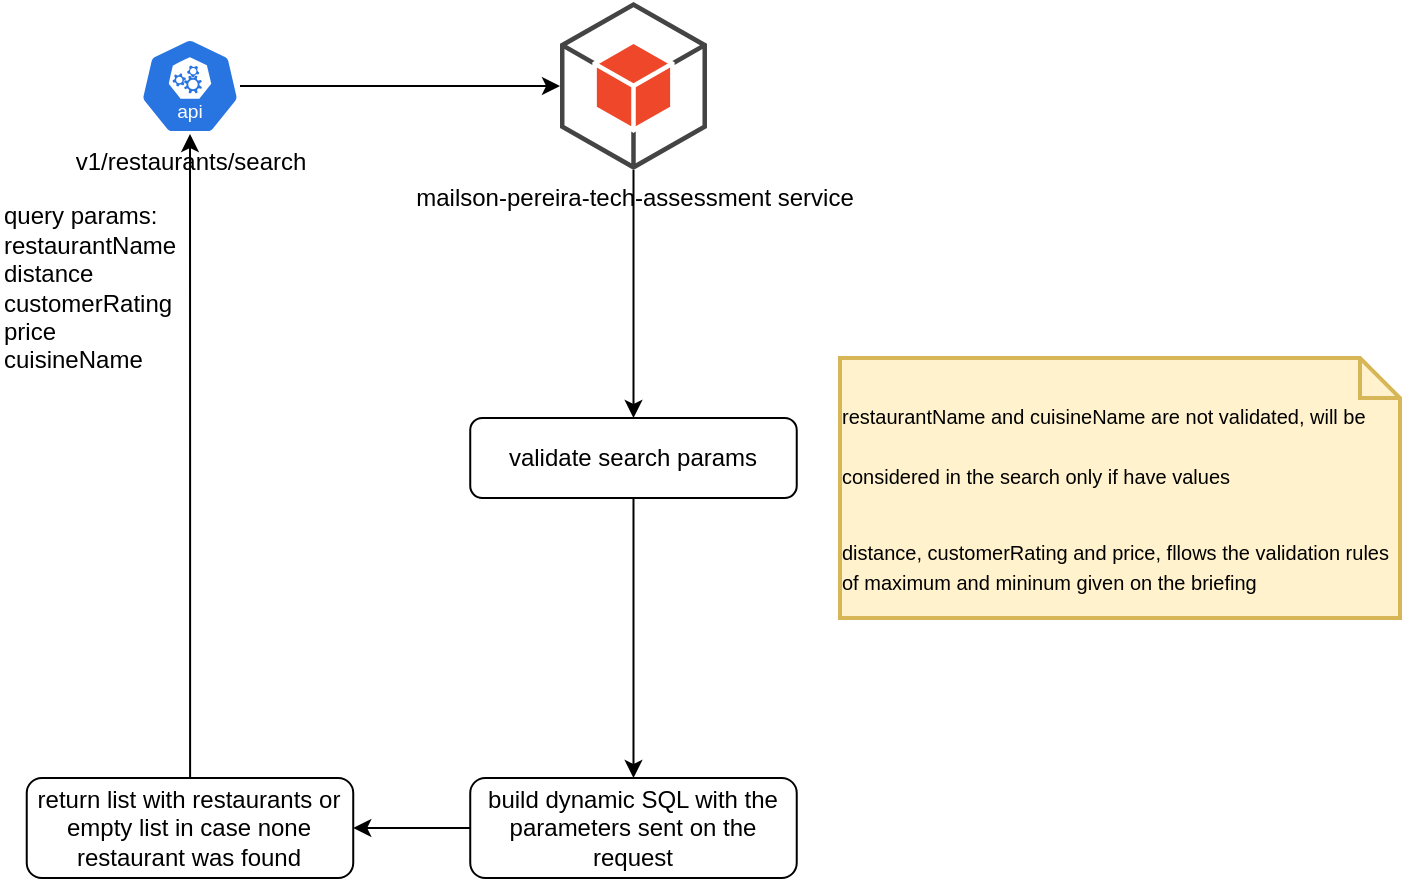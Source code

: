 <mxfile version="27.0.9" pages="2">
  <diagram name="basic-search-flow" id="5jVUsGdLiQ2pN4RaoDW4">
    <mxGraphModel dx="1042" dy="626" grid="1" gridSize="10" guides="1" tooltips="1" connect="1" arrows="1" fold="1" page="1" pageScale="1" pageWidth="827" pageHeight="1169" math="0" shadow="0">
      <root>
        <mxCell id="0" />
        <mxCell id="1" parent="0" />
        <mxCell id="YAMFlz2wYwY6W18rWxxw-9" style="edgeStyle=orthogonalEdgeStyle;rounded=0;orthogonalLoop=1;jettySize=auto;html=1;" edge="1" parent="1" source="wJlEnv_qPLAFiXEgRfv5-6" target="wJlEnv_qPLAFiXEgRfv5-7">
          <mxGeometry relative="1" as="geometry" />
        </mxCell>
        <mxCell id="wJlEnv_qPLAFiXEgRfv5-6" value="v1/restaurants/search" style="aspect=fixed;sketch=0;html=1;dashed=0;whitespace=wrap;verticalLabelPosition=bottom;verticalAlign=top;fillColor=#2875E2;strokeColor=#ffffff;points=[[0.005,0.63,0],[0.1,0.2,0],[0.9,0.2,0],[0.5,0,0],[0.995,0.63,0],[0.72,0.99,0],[0.5,1,0],[0.28,0.99,0]];shape=mxgraph.kubernetes.icon2;kubernetesLabel=1;prIcon=api" vertex="1" parent="1">
          <mxGeometry x="170" y="40" width="50" height="48" as="geometry" />
        </mxCell>
        <mxCell id="YAMFlz2wYwY6W18rWxxw-7" style="edgeStyle=orthogonalEdgeStyle;rounded=0;orthogonalLoop=1;jettySize=auto;html=1;" edge="1" parent="1" source="wJlEnv_qPLAFiXEgRfv5-7" target="YAMFlz2wYwY6W18rWxxw-1">
          <mxGeometry relative="1" as="geometry" />
        </mxCell>
        <mxCell id="wJlEnv_qPLAFiXEgRfv5-7" value="mailson-pereira-tech-assessment service" style="outlineConnect=0;dashed=0;verticalLabelPosition=bottom;verticalAlign=top;align=center;html=1;shape=mxgraph.aws3.android;fillColor=#EE472A;gradientColor=none;" vertex="1" parent="1">
          <mxGeometry x="380" y="22" width="73.5" height="84" as="geometry" />
        </mxCell>
        <mxCell id="YAMFlz2wYwY6W18rWxxw-11" style="edgeStyle=orthogonalEdgeStyle;rounded=0;orthogonalLoop=1;jettySize=auto;html=1;" edge="1" parent="1" source="YAMFlz2wYwY6W18rWxxw-1" target="YAMFlz2wYwY6W18rWxxw-10">
          <mxGeometry relative="1" as="geometry" />
        </mxCell>
        <mxCell id="YAMFlz2wYwY6W18rWxxw-1" value="validate search params" style="rounded=1;whiteSpace=wrap;html=1;" vertex="1" parent="1">
          <mxGeometry x="335.12" y="230" width="163.25" height="40" as="geometry" />
        </mxCell>
        <mxCell id="YAMFlz2wYwY6W18rWxxw-5" value="&lt;div&gt;query params:&lt;/div&gt;restaurantName&lt;div&gt;distance&lt;/div&gt;&lt;div&gt;customerRating&lt;/div&gt;&lt;div&gt;price&lt;/div&gt;&lt;div&gt;cuisineName&lt;/div&gt;" style="text;html=1;align=left;verticalAlign=middle;whiteSpace=wrap;rounded=0;" vertex="1" parent="1">
          <mxGeometry x="100" y="120" width="100" height="90" as="geometry" />
        </mxCell>
        <mxCell id="YAMFlz2wYwY6W18rWxxw-8" value="&lt;h1 style=&quot;color: rgb(0, 0, 0); text-align: left; margin-top: 0px; line-height: 24px;&quot;&gt;&lt;span style=&quot;font-size: 10px; background-color: transparent; color: light-dark(rgb(0, 0, 0), rgb(255, 255, 255)); font-weight: normal;&quot;&gt;restaurantName and cuisineName are not validated, will be considered in the search only if have values&lt;/span&gt;&lt;/h1&gt;&lt;div style=&quot;color: rgb(0, 0, 0); font-size: 12px; text-align: left;&quot;&gt;&lt;span style=&quot;background-color: transparent; color: light-dark(rgb(0, 0, 0), rgb(255, 255, 255)); line-height: 12px;&quot;&gt;&lt;font style=&quot;font-size: 10px;&quot;&gt;distance, customerRating and price, fllows the validation rules of maximum and mininum given on the briefing&lt;/font&gt;&lt;/span&gt;&lt;/div&gt;" style="shape=note;strokeWidth=2;fontSize=14;size=20;whiteSpace=wrap;html=1;fillColor=#fff2cc;strokeColor=#d6b656;fontColor=#666600;" vertex="1" parent="1">
          <mxGeometry x="520" y="200" width="280" height="130" as="geometry" />
        </mxCell>
        <mxCell id="YAMFlz2wYwY6W18rWxxw-14" style="edgeStyle=orthogonalEdgeStyle;rounded=0;orthogonalLoop=1;jettySize=auto;html=1;entryX=1;entryY=0.5;entryDx=0;entryDy=0;" edge="1" parent="1" source="YAMFlz2wYwY6W18rWxxw-10" target="YAMFlz2wYwY6W18rWxxw-13">
          <mxGeometry relative="1" as="geometry" />
        </mxCell>
        <mxCell id="YAMFlz2wYwY6W18rWxxw-10" value="build dynamic SQL with the parameters sent on the request" style="rounded=1;whiteSpace=wrap;html=1;" vertex="1" parent="1">
          <mxGeometry x="335.12" y="410" width="163.25" height="50" as="geometry" />
        </mxCell>
        <mxCell id="YAMFlz2wYwY6W18rWxxw-15" style="edgeStyle=orthogonalEdgeStyle;rounded=0;orthogonalLoop=1;jettySize=auto;html=1;" edge="1" parent="1" source="YAMFlz2wYwY6W18rWxxw-13" target="wJlEnv_qPLAFiXEgRfv5-6">
          <mxGeometry relative="1" as="geometry" />
        </mxCell>
        <mxCell id="YAMFlz2wYwY6W18rWxxw-13" value="return list with restaurants or empty list in case none restaurant was found" style="rounded=1;whiteSpace=wrap;html=1;" vertex="1" parent="1">
          <mxGeometry x="113.37" y="410" width="163.25" height="50" as="geometry" />
        </mxCell>
      </root>
    </mxGraphModel>
  </diagram>
  <diagram name="security-search-flow" id="J-4wcHRxwTNa9I95UtPH">
    <mxGraphModel dx="1042" dy="626" grid="1" gridSize="10" guides="1" tooltips="1" connect="1" arrows="1" fold="1" page="1" pageScale="1" pageWidth="827" pageHeight="1169" math="0" shadow="0">
      <root>
        <mxCell id="_5Z3uHIzTDkYja-eJro8-0" />
        <mxCell id="_5Z3uHIzTDkYja-eJro8-1" parent="_5Z3uHIzTDkYja-eJro8-0" />
        <mxCell id="NJIHuzkjTgpUsEg7PMPQ-0" style="edgeStyle=orthogonalEdgeStyle;rounded=0;orthogonalLoop=1;jettySize=auto;html=1;" parent="_5Z3uHIzTDkYja-eJro8-1" source="_5Z3uHIzTDkYja-eJro8-2" target="_5Z3uHIzTDkYja-eJro8-3" edge="1">
          <mxGeometry relative="1" as="geometry" />
        </mxCell>
        <mxCell id="_5Z3uHIzTDkYja-eJro8-2" value="User" style="shape=umlActor;verticalLabelPosition=bottom;verticalAlign=top;html=1;outlineConnect=0;" parent="_5Z3uHIzTDkYja-eJro8-1" vertex="1">
          <mxGeometry x="30" y="220" width="30" height="60" as="geometry" />
        </mxCell>
        <mxCell id="_5Z3uHIzTDkYja-eJro8-3" value="site" style="shadow=0;dashed=0;html=1;strokeColor=none;fillColor=#4495D1;labelPosition=center;verticalLabelPosition=bottom;verticalAlign=top;align=center;outlineConnect=0;shape=mxgraph.veeam.2d.web_ui;" parent="_5Z3uHIzTDkYja-eJro8-1" vertex="1">
          <mxGeometry x="193.4" y="185" width="44.8" height="42.4" as="geometry" />
        </mxCell>
        <mxCell id="_5Z3uHIzTDkYja-eJro8-4" value="mobile app" style="html=1;verticalLabelPosition=bottom;align=center;labelBackgroundColor=#ffffff;verticalAlign=top;strokeWidth=2;strokeColor=#0080F0;shadow=0;dashed=0;shape=mxgraph.ios7.icons.smartphone;" parent="_5Z3uHIzTDkYja-eJro8-1" vertex="1">
          <mxGeometry x="193.4" y="305" width="18" height="30" as="geometry" />
        </mxCell>
        <mxCell id="NJIHuzkjTgpUsEg7PMPQ-1" style="edgeStyle=orthogonalEdgeStyle;rounded=0;orthogonalLoop=1;jettySize=auto;html=1;entryX=0.033;entryY=0.547;entryDx=0;entryDy=0;entryPerimeter=0;" parent="_5Z3uHIzTDkYja-eJro8-1" source="_5Z3uHIzTDkYja-eJro8-2" target="_5Z3uHIzTDkYja-eJro8-4" edge="1">
          <mxGeometry relative="1" as="geometry" />
        </mxCell>
        <mxCell id="NJIHuzkjTgpUsEg7PMPQ-2" value="Infrastructure security layer" style="swimlane;whiteSpace=wrap;html=1;startSize=23;" parent="_5Z3uHIzTDkYja-eJro8-1" vertex="1">
          <mxGeometry x="470" y="10" width="1160" height="410" as="geometry" />
        </mxCell>
        <mxCell id="_5Z3uHIzTDkYja-eJro8-6" value="mailson-pereira-tech-assessment service" style="outlineConnect=0;dashed=0;verticalLabelPosition=bottom;verticalAlign=top;align=center;html=1;shape=mxgraph.aws3.android;fillColor=#EE472A;gradientColor=none;" parent="NJIHuzkjTgpUsEg7PMPQ-2" vertex="1">
          <mxGeometry x="740" y="207" width="73.5" height="84" as="geometry" />
        </mxCell>
        <mxCell id="NJIHuzkjTgpUsEg7PMPQ-17" style="edgeStyle=orthogonalEdgeStyle;rounded=0;orthogonalLoop=1;jettySize=auto;html=1;" parent="NJIHuzkjTgpUsEg7PMPQ-2" source="_5Z3uHIzTDkYja-eJro8-5" target="_5Z3uHIzTDkYja-eJro8-6" edge="1">
          <mxGeometry relative="1" as="geometry" />
        </mxCell>
        <mxCell id="_5Z3uHIzTDkYja-eJro8-5" value="v1/restaurants/search" style="aspect=fixed;sketch=0;html=1;dashed=0;whitespace=wrap;verticalLabelPosition=bottom;verticalAlign=top;fillColor=#2875E2;strokeColor=#ffffff;points=[[0.005,0.63,0],[0.1,0.2,0],[0.9,0.2,0],[0.5,0,0],[0.995,0.63,0],[0.72,0.99,0],[0.5,1,0],[0.28,0.99,0]];shape=mxgraph.kubernetes.icon2;kubernetesLabel=1;prIcon=api" parent="NJIHuzkjTgpUsEg7PMPQ-2" vertex="1">
          <mxGeometry x="550" y="225" width="50" height="48" as="geometry" />
        </mxCell>
        <mxCell id="NJIHuzkjTgpUsEg7PMPQ-14" style="edgeStyle=orthogonalEdgeStyle;rounded=0;orthogonalLoop=1;jettySize=auto;html=1;" parent="NJIHuzkjTgpUsEg7PMPQ-2" source="NJIHuzkjTgpUsEg7PMPQ-3" target="NJIHuzkjTgpUsEg7PMPQ-11" edge="1">
          <mxGeometry relative="1" as="geometry" />
        </mxCell>
        <mxCell id="NJIHuzkjTgpUsEg7PMPQ-3" value="secure gateway" style="sketch=0;points=[[0,0,0],[0.25,0,0],[0.5,0,0],[0.75,0,0],[1,0,0],[0,1,0],[0.25,1,0],[0.5,1,0],[0.75,1,0],[1,1,0],[0,0.25,0],[0,0.5,0],[0,0.75,0],[1,0.25,0],[1,0.5,0],[1,0.75,0]];outlineConnect=0;fontColor=#232F3E;fillColor=#E7157B;strokeColor=#ffffff;dashed=0;verticalLabelPosition=bottom;verticalAlign=top;align=center;html=1;fontSize=12;fontStyle=0;aspect=fixed;shape=mxgraph.aws4.resourceIcon;resIcon=mxgraph.aws4.api_gateway;" parent="NJIHuzkjTgpUsEg7PMPQ-2" vertex="1">
          <mxGeometry x="110" y="210" width="78" height="78" as="geometry" />
        </mxCell>
        <mxCell id="NJIHuzkjTgpUsEg7PMPQ-4" value="we can have routes and specific permissions to the each route" style="text;html=1;align=center;verticalAlign=middle;whiteSpace=wrap;rounded=0;" parent="NJIHuzkjTgpUsEg7PMPQ-2" vertex="1">
          <mxGeometry x="64" y="318" width="180" height="30" as="geometry" />
        </mxCell>
        <mxCell id="NJIHuzkjTgpUsEg7PMPQ-16" style="edgeStyle=orthogonalEdgeStyle;rounded=0;orthogonalLoop=1;jettySize=auto;html=1;" parent="NJIHuzkjTgpUsEg7PMPQ-2" source="NJIHuzkjTgpUsEg7PMPQ-11" target="_5Z3uHIzTDkYja-eJro8-5" edge="1">
          <mxGeometry relative="1" as="geometry" />
        </mxCell>
        <mxCell id="NJIHuzkjTgpUsEg7PMPQ-11" value="back-for-front-service" style="outlineConnect=0;dashed=0;verticalLabelPosition=bottom;verticalAlign=top;align=center;html=1;shape=mxgraph.aws3.android;fillColor=#EE472A;gradientColor=none;" parent="NJIHuzkjTgpUsEg7PMPQ-2" vertex="1">
          <mxGeometry x="318.25" y="207" width="73.5" height="84" as="geometry" />
        </mxCell>
        <mxCell id="NJIHuzkjTgpUsEg7PMPQ-15" value="as an extra security layer, we can use AWS Cognito and Spring Security, to consume the API needs to get&amp;nbsp; valid token&lt;div&gt;In my personal opinion, once the infrastructure and gateway are both with strong security layer, Cognito will not be needed, simplify the consume for other services&lt;/div&gt;" style="text;html=1;align=center;verticalAlign=middle;whiteSpace=wrap;rounded=0;" parent="NJIHuzkjTgpUsEg7PMPQ-2" vertex="1">
          <mxGeometry x="942" y="240" width="198" height="140" as="geometry" />
        </mxCell>
        <mxCell id="RY9VUykvdS4jIBUjSlOp-0" value="&lt;div style=&quot;line-height: 0%;&quot;&gt;&lt;h1 style=&quot;color: rgb(0, 0, 0); text-align: left; margin-top: 0px;&quot;&gt;&lt;span style=&quot;font-size: 10px; font-weight: 400;&quot;&gt;the search flow is the same&amp;nbsp;&lt;/span&gt;&lt;/h1&gt;&lt;h1 style=&quot;color: rgb(0, 0, 0); text-align: left; margin-top: 0px;&quot;&gt;&lt;span style=&quot;font-size: 10px; font-weight: 400;&quot;&gt;at &quot;basic search flow&quot; tab&lt;/span&gt;&lt;/h1&gt;&lt;/div&gt;" style="shape=note;strokeWidth=2;fontSize=14;size=20;whiteSpace=wrap;html=1;fillColor=#fff2cc;strokeColor=#d6b656;fontColor=#666600;" parent="NJIHuzkjTgpUsEg7PMPQ-2" vertex="1">
          <mxGeometry x="693.38" y="330" width="166.75" height="60" as="geometry" />
        </mxCell>
        <mxCell id="RY9VUykvdS4jIBUjSlOp-1" value="cognito-service" style="sketch=0;points=[[0.015,0.015,0],[0.985,0.015,0],[0.985,0.985,0],[0.015,0.985,0],[0.25,0,0],[0.5,0,0],[0.75,0,0],[1,0.25,0],[1,0.5,0],[1,0.75,0],[0.75,1,0],[0.5,1,0],[0.25,1,0],[0,0.75,0],[0,0.5,0],[0,0.25,0]];verticalLabelPosition=bottom;html=1;verticalAlign=top;aspect=fixed;align=center;pointerEvents=1;shape=mxgraph.cisco19.rect;prIcon=cognitive;fillColor=#FAFAFA;strokeColor=#005073;" parent="NJIHuzkjTgpUsEg7PMPQ-2" vertex="1">
          <mxGeometry x="1000" y="153" width="64" height="50" as="geometry" />
        </mxCell>
        <mxCell id="RY9VUykvdS4jIBUjSlOp-2" style="edgeStyle=orthogonalEdgeStyle;rounded=0;orthogonalLoop=1;jettySize=auto;html=1;entryX=0;entryY=0.5;entryDx=0;entryDy=0;entryPerimeter=0;" parent="NJIHuzkjTgpUsEg7PMPQ-2" source="_5Z3uHIzTDkYja-eJro8-6" target="RY9VUykvdS4jIBUjSlOp-1" edge="1">
          <mxGeometry relative="1" as="geometry" />
        </mxCell>
        <mxCell id="NJIHuzkjTgpUsEg7PMPQ-12" style="edgeStyle=orthogonalEdgeStyle;rounded=0;orthogonalLoop=1;jettySize=auto;html=1;entryX=0;entryY=0.5;entryDx=0;entryDy=0;entryPerimeter=0;" parent="_5Z3uHIzTDkYja-eJro8-1" source="_5Z3uHIzTDkYja-eJro8-3" target="NJIHuzkjTgpUsEg7PMPQ-3" edge="1">
          <mxGeometry relative="1" as="geometry">
            <Array as="points">
              <mxPoint x="400" y="206" />
              <mxPoint x="400" y="259" />
            </Array>
          </mxGeometry>
        </mxCell>
        <mxCell id="NJIHuzkjTgpUsEg7PMPQ-13" style="edgeStyle=orthogonalEdgeStyle;rounded=0;orthogonalLoop=1;jettySize=auto;html=1;entryX=0;entryY=0.75;entryDx=0;entryDy=0;entryPerimeter=0;" parent="_5Z3uHIzTDkYja-eJro8-1" source="_5Z3uHIzTDkYja-eJro8-4" target="NJIHuzkjTgpUsEg7PMPQ-3" edge="1">
          <mxGeometry relative="1" as="geometry" />
        </mxCell>
        <mxCell id="j5CnVJUWbpTIfoEWSA_F-4" value="devices layer security" style="swimlane;whiteSpace=wrap;html=1;" vertex="1" parent="_5Z3uHIzTDkYja-eJro8-1">
          <mxGeometry x="110" y="10" width="310" height="410" as="geometry" />
        </mxCell>
      </root>
    </mxGraphModel>
  </diagram>
</mxfile>
